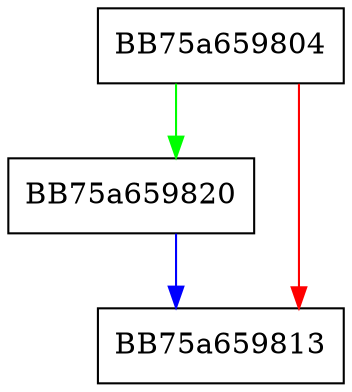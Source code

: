 digraph GetHardLinkName {
  node [shape="box"];
  graph [splines=ortho];
  BB75a659804 -> BB75a659820 [color="green"];
  BB75a659804 -> BB75a659813 [color="red"];
  BB75a659820 -> BB75a659813 [color="blue"];
}